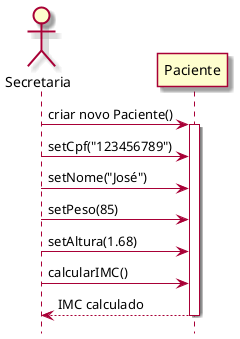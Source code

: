 @startuml

skin rose
hide footbox

actor Secretaria as Secretaria
participant Paciente as Paciente

Secretaria -> Paciente : criar novo Paciente()
activate Paciente
Secretaria -> Paciente : setCpf("123456789")
Secretaria -> Paciente : setNome("José")
Secretaria -> Paciente : setPeso(85)
Secretaria -> Paciente : setAltura(1.68)
Secretaria -> Paciente : calcularIMC()
Paciente --> Secretaria : IMC calculado
deactivate Paciente

@enduml
